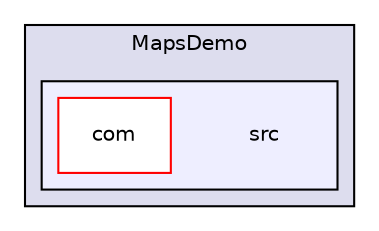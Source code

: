 digraph "Andriod/MapsDemo/src" {
  compound=true
  node [ fontsize="10", fontname="Helvetica"];
  edge [ labelfontsize="10", labelfontname="Helvetica"];
  subgraph clusterdir_20826fb937e9286f7f00036beb125b02 {
    graph [ bgcolor="#ddddee", pencolor="black", label="MapsDemo" fontname="Helvetica", fontsize="10", URL="dir_20826fb937e9286f7f00036beb125b02.html"]
  subgraph clusterdir_7a61b39c60d0ae987e6607473e9d4806 {
    graph [ bgcolor="#eeeeff", pencolor="black", label="" URL="dir_7a61b39c60d0ae987e6607473e9d4806.html"];
    dir_7a61b39c60d0ae987e6607473e9d4806 [shape=plaintext label="src"];
    dir_0e0761344a0e24a1d551390ccde02873 [shape=box label="com" color="red" fillcolor="white" style="filled" URL="dir_0e0761344a0e24a1d551390ccde02873.html"];
  }
  }
}
